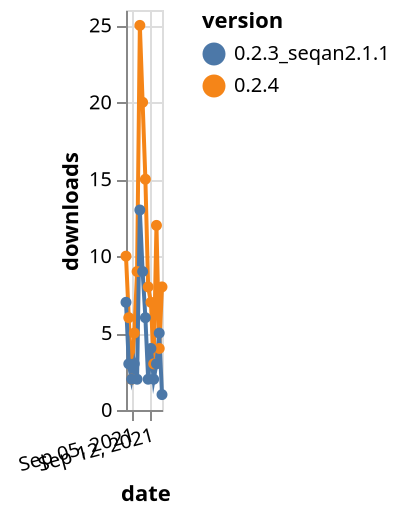{"$schema": "https://vega.github.io/schema/vega-lite/v5.json", "description": "A simple bar chart with embedded data.", "data": {"values": [{"date": "2021-09-03", "total": 4060, "delta": 10, "version": "0.2.4"}, {"date": "2021-09-04", "total": 4066, "delta": 6, "version": "0.2.4"}, {"date": "2021-09-05", "total": 4068, "delta": 2, "version": "0.2.4"}, {"date": "2021-09-06", "total": 4073, "delta": 5, "version": "0.2.4"}, {"date": "2021-09-07", "total": 4082, "delta": 9, "version": "0.2.4"}, {"date": "2021-09-08", "total": 4107, "delta": 25, "version": "0.2.4"}, {"date": "2021-09-09", "total": 4127, "delta": 20, "version": "0.2.4"}, {"date": "2021-09-10", "total": 4142, "delta": 15, "version": "0.2.4"}, {"date": "2021-09-11", "total": 4150, "delta": 8, "version": "0.2.4"}, {"date": "2021-09-12", "total": 4157, "delta": 7, "version": "0.2.4"}, {"date": "2021-09-13", "total": 4160, "delta": 3, "version": "0.2.4"}, {"date": "2021-09-14", "total": 4172, "delta": 12, "version": "0.2.4"}, {"date": "2021-09-15", "total": 4176, "delta": 4, "version": "0.2.4"}, {"date": "2021-09-16", "total": 4184, "delta": 8, "version": "0.2.4"}, {"date": "2021-09-03", "total": 6933, "delta": 7, "version": "0.2.3_seqan2.1.1"}, {"date": "2021-09-04", "total": 6936, "delta": 3, "version": "0.2.3_seqan2.1.1"}, {"date": "2021-09-05", "total": 6938, "delta": 2, "version": "0.2.3_seqan2.1.1"}, {"date": "2021-09-06", "total": 6941, "delta": 3, "version": "0.2.3_seqan2.1.1"}, {"date": "2021-09-07", "total": 6943, "delta": 2, "version": "0.2.3_seqan2.1.1"}, {"date": "2021-09-08", "total": 6956, "delta": 13, "version": "0.2.3_seqan2.1.1"}, {"date": "2021-09-09", "total": 6965, "delta": 9, "version": "0.2.3_seqan2.1.1"}, {"date": "2021-09-10", "total": 6971, "delta": 6, "version": "0.2.3_seqan2.1.1"}, {"date": "2021-09-11", "total": 6973, "delta": 2, "version": "0.2.3_seqan2.1.1"}, {"date": "2021-09-12", "total": 6977, "delta": 4, "version": "0.2.3_seqan2.1.1"}, {"date": "2021-09-13", "total": 6979, "delta": 2, "version": "0.2.3_seqan2.1.1"}, {"date": "2021-09-14", "total": 6982, "delta": 3, "version": "0.2.3_seqan2.1.1"}, {"date": "2021-09-15", "total": 6987, "delta": 5, "version": "0.2.3_seqan2.1.1"}, {"date": "2021-09-16", "total": 6988, "delta": 1, "version": "0.2.3_seqan2.1.1"}]}, "width": "container", "mark": {"type": "line", "point": {"filled": true}}, "encoding": {"x": {"field": "date", "type": "temporal", "timeUnit": "yearmonthdate", "title": "date", "axis": {"labelAngle": -15}}, "y": {"field": "delta", "type": "quantitative", "title": "downloads"}, "color": {"field": "version", "type": "nominal"}, "tooltip": {"field": "delta"}}}